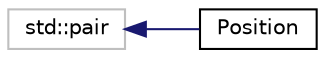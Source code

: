 digraph "Иерархия классов. Графический вид."
{
 // INTERACTIVE_SVG=YES
 // LATEX_PDF_SIZE
  bgcolor="transparent";
  edge [fontname="Helvetica",fontsize="10",labelfontname="Helvetica",labelfontsize="10"];
  node [fontname="Helvetica",fontsize="10",shape=record];
  rankdir="LR";
  Node10 [label="std::pair",height=0.2,width=0.4,color="grey75",tooltip=" "];
  Node10 -> Node0 [dir="back",color="midnightblue",fontsize="10",style="solid",fontname="Helvetica"];
  Node0 [label="Position",height=0.2,width=0.4,color="black",URL="$classPosition.html",tooltip="Позиция на поле (координаты)."];
}
